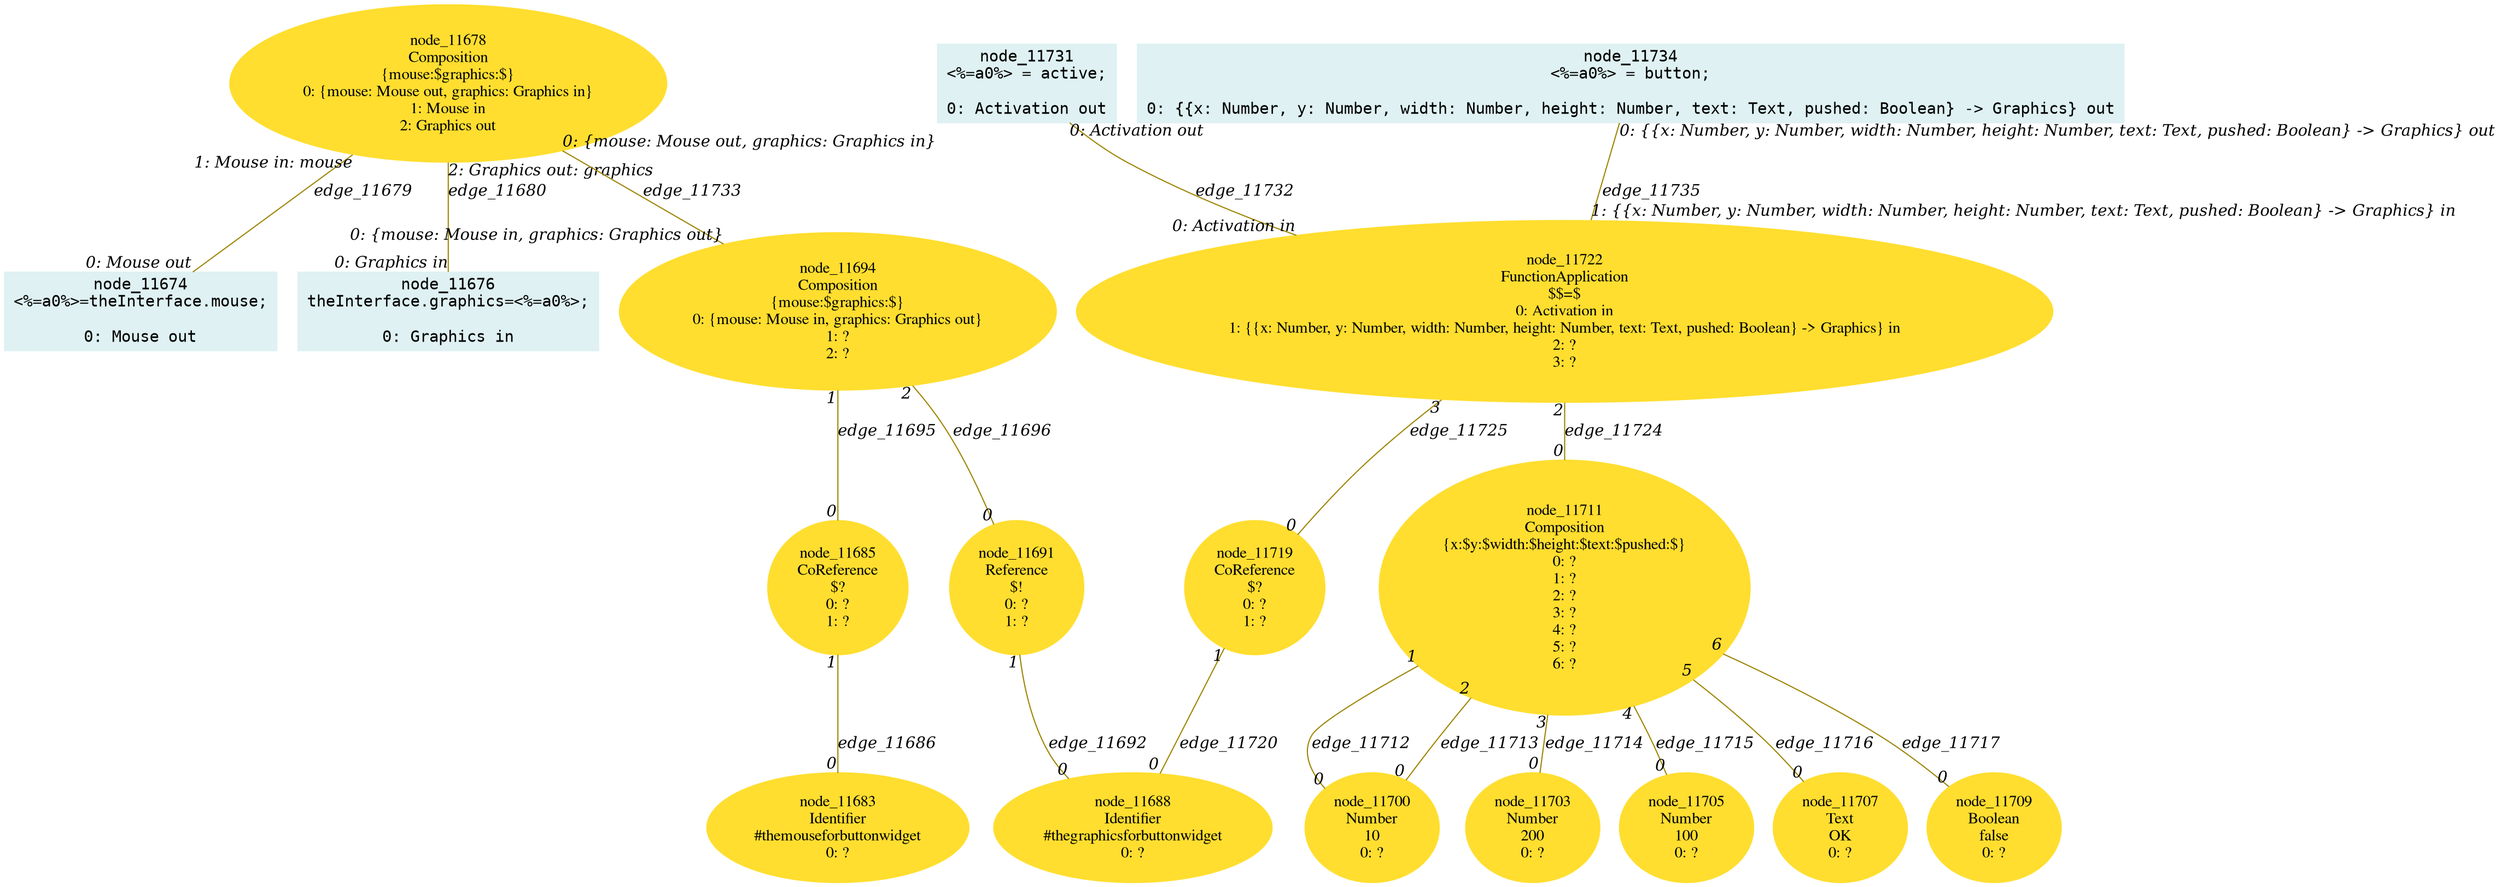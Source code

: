 digraph g{node_11674 [shape="box", style="filled", color="#dff1f2", fontname="Courier", label="node_11674
<%=a0%>=theInterface.mouse;

0: Mouse out" ]
node_11676 [shape="box", style="filled", color="#dff1f2", fontname="Courier", label="node_11676
theInterface.graphics=<%=a0%>;

0: Graphics in" ]
node_11678 [shape="ellipse", style="filled", color="#ffde2f", fontname="Times", label="node_11678
Composition
{mouse:$graphics:$}
0: {mouse: Mouse out, graphics: Graphics in}
1: Mouse in
2: Graphics out" ]
node_11683 [shape="ellipse", style="filled", color="#ffde2f", fontname="Times", label="node_11683
Identifier
#themouseforbuttonwidget
0: ?" ]
node_11685 [shape="ellipse", style="filled", color="#ffde2f", fontname="Times", label="node_11685
CoReference
$?
0: ?
1: ?" ]
node_11688 [shape="ellipse", style="filled", color="#ffde2f", fontname="Times", label="node_11688
Identifier
#thegraphicsforbuttonwidget
0: ?" ]
node_11691 [shape="ellipse", style="filled", color="#ffde2f", fontname="Times", label="node_11691
Reference
$!
0: ?
1: ?" ]
node_11694 [shape="ellipse", style="filled", color="#ffde2f", fontname="Times", label="node_11694
Composition
{mouse:$graphics:$}
0: {mouse: Mouse in, graphics: Graphics out}
1: ?
2: ?" ]
node_11700 [shape="ellipse", style="filled", color="#ffde2f", fontname="Times", label="node_11700
Number
10
0: ?" ]
node_11703 [shape="ellipse", style="filled", color="#ffde2f", fontname="Times", label="node_11703
Number
200
0: ?" ]
node_11705 [shape="ellipse", style="filled", color="#ffde2f", fontname="Times", label="node_11705
Number
100
0: ?" ]
node_11707 [shape="ellipse", style="filled", color="#ffde2f", fontname="Times", label="node_11707
Text
OK
0: ?" ]
node_11709 [shape="ellipse", style="filled", color="#ffde2f", fontname="Times", label="node_11709
Boolean
false
0: ?" ]
node_11711 [shape="ellipse", style="filled", color="#ffde2f", fontname="Times", label="node_11711
Composition
{x:$y:$width:$height:$text:$pushed:$}
0: ?
1: ?
2: ?
3: ?
4: ?
5: ?
6: ?" ]
node_11719 [shape="ellipse", style="filled", color="#ffde2f", fontname="Times", label="node_11719
CoReference
$?
0: ?
1: ?" ]
node_11722 [shape="ellipse", style="filled", color="#ffde2f", fontname="Times", label="node_11722
FunctionApplication
$$=$
0: Activation in
1: {{x: Number, y: Number, width: Number, height: Number, text: Text, pushed: Boolean} -> Graphics} in
2: ?
3: ?" ]
node_11731 [shape="box", style="filled", color="#dff1f2", fontname="Courier", label="node_11731
<%=a0%> = active;

0: Activation out" ]
node_11734 [shape="box", style="filled", color="#dff1f2", fontname="Courier", label="node_11734
<%=a0%> = button;

0: {{x: Number, y: Number, width: Number, height: Number, text: Text, pushed: Boolean} -> Graphics} out" ]
node_11678 -> node_11674 [dir=none, arrowHead=none, fontname="Times-Italic", arrowsize=1, color="#9d8400", label="edge_11679",  headlabel="0: Mouse out", taillabel="1: Mouse in: mouse" ]
node_11678 -> node_11676 [dir=none, arrowHead=none, fontname="Times-Italic", arrowsize=1, color="#9d8400", label="edge_11680",  headlabel="0: Graphics in", taillabel="2: Graphics out: graphics" ]
node_11685 -> node_11683 [dir=none, arrowHead=none, fontname="Times-Italic", arrowsize=1, color="#9d8400", label="edge_11686",  headlabel="0", taillabel="1" ]
node_11691 -> node_11688 [dir=none, arrowHead=none, fontname="Times-Italic", arrowsize=1, color="#9d8400", label="edge_11692",  headlabel="0", taillabel="1" ]
node_11694 -> node_11685 [dir=none, arrowHead=none, fontname="Times-Italic", arrowsize=1, color="#9d8400", label="edge_11695",  headlabel="0", taillabel="1" ]
node_11694 -> node_11691 [dir=none, arrowHead=none, fontname="Times-Italic", arrowsize=1, color="#9d8400", label="edge_11696",  headlabel="0", taillabel="2" ]
node_11711 -> node_11700 [dir=none, arrowHead=none, fontname="Times-Italic", arrowsize=1, color="#9d8400", label="edge_11712",  headlabel="0", taillabel="1" ]
node_11711 -> node_11700 [dir=none, arrowHead=none, fontname="Times-Italic", arrowsize=1, color="#9d8400", label="edge_11713",  headlabel="0", taillabel="2" ]
node_11711 -> node_11703 [dir=none, arrowHead=none, fontname="Times-Italic", arrowsize=1, color="#9d8400", label="edge_11714",  headlabel="0", taillabel="3" ]
node_11711 -> node_11705 [dir=none, arrowHead=none, fontname="Times-Italic", arrowsize=1, color="#9d8400", label="edge_11715",  headlabel="0", taillabel="4" ]
node_11711 -> node_11707 [dir=none, arrowHead=none, fontname="Times-Italic", arrowsize=1, color="#9d8400", label="edge_11716",  headlabel="0", taillabel="5" ]
node_11711 -> node_11709 [dir=none, arrowHead=none, fontname="Times-Italic", arrowsize=1, color="#9d8400", label="edge_11717",  headlabel="0", taillabel="6" ]
node_11719 -> node_11688 [dir=none, arrowHead=none, fontname="Times-Italic", arrowsize=1, color="#9d8400", label="edge_11720",  headlabel="0", taillabel="1" ]
node_11722 -> node_11711 [dir=none, arrowHead=none, fontname="Times-Italic", arrowsize=1, color="#9d8400", label="edge_11724",  headlabel="0", taillabel="2" ]
node_11722 -> node_11719 [dir=none, arrowHead=none, fontname="Times-Italic", arrowsize=1, color="#9d8400", label="edge_11725",  headlabel="0", taillabel="3" ]
node_11731 -> node_11722 [dir=none, arrowHead=none, fontname="Times-Italic", arrowsize=1, color="#9d8400", label="edge_11732",  headlabel="0: Activation in", taillabel="0: Activation out" ]
node_11678 -> node_11694 [dir=none, arrowHead=none, fontname="Times-Italic", arrowsize=1, color="#9d8400", label="edge_11733",  headlabel="0: {mouse: Mouse in, graphics: Graphics out}", taillabel="0: {mouse: Mouse out, graphics: Graphics in}" ]
node_11734 -> node_11722 [dir=none, arrowHead=none, fontname="Times-Italic", arrowsize=1, color="#9d8400", label="edge_11735",  headlabel="1: {{x: Number, y: Number, width: Number, height: Number, text: Text, pushed: Boolean} -> Graphics} in", taillabel="0: {{x: Number, y: Number, width: Number, height: Number, text: Text, pushed: Boolean} -> Graphics} out" ]
}
